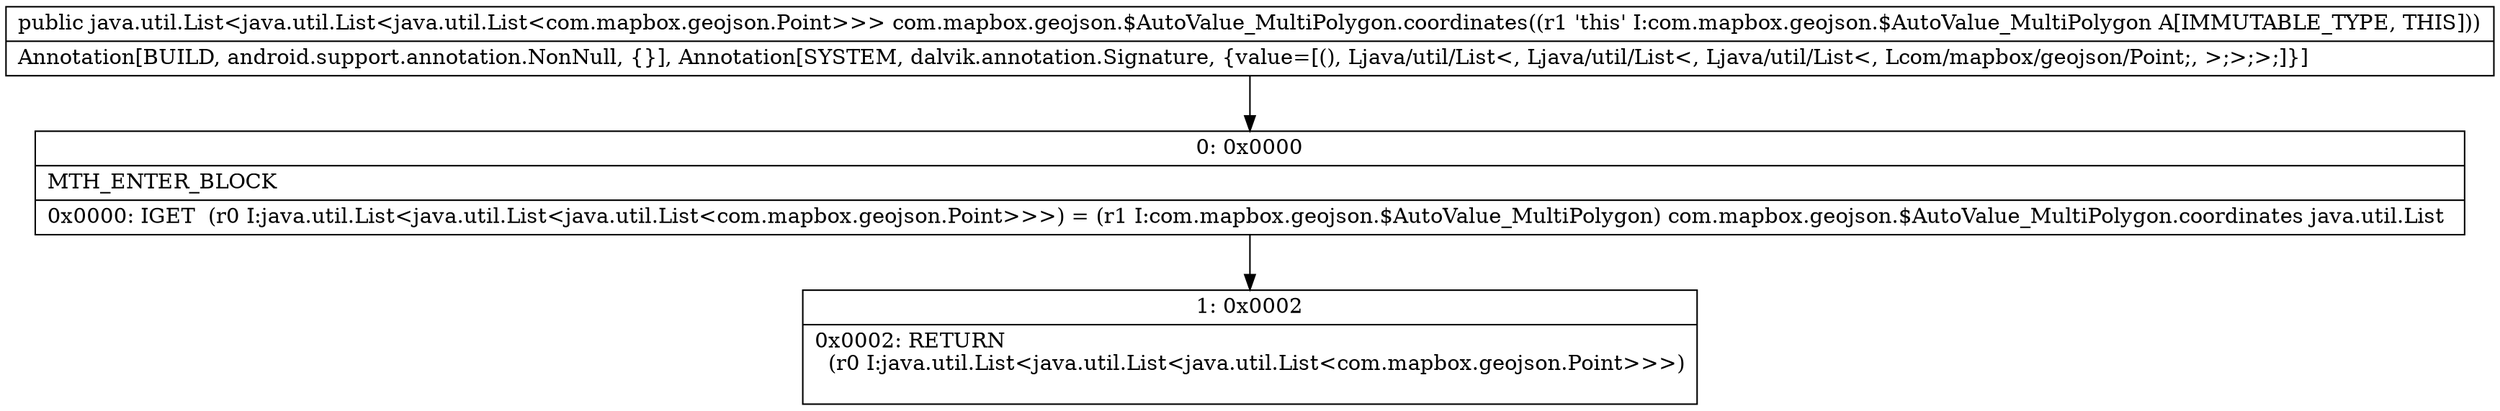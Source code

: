 digraph "CFG forcom.mapbox.geojson.$AutoValue_MultiPolygon.coordinates()Ljava\/util\/List;" {
Node_0 [shape=record,label="{0\:\ 0x0000|MTH_ENTER_BLOCK\l|0x0000: IGET  (r0 I:java.util.List\<java.util.List\<java.util.List\<com.mapbox.geojson.Point\>\>\>) = (r1 I:com.mapbox.geojson.$AutoValue_MultiPolygon) com.mapbox.geojson.$AutoValue_MultiPolygon.coordinates java.util.List \l}"];
Node_1 [shape=record,label="{1\:\ 0x0002|0x0002: RETURN  \l  (r0 I:java.util.List\<java.util.List\<java.util.List\<com.mapbox.geojson.Point\>\>\>)\l \l}"];
MethodNode[shape=record,label="{public java.util.List\<java.util.List\<java.util.List\<com.mapbox.geojson.Point\>\>\> com.mapbox.geojson.$AutoValue_MultiPolygon.coordinates((r1 'this' I:com.mapbox.geojson.$AutoValue_MultiPolygon A[IMMUTABLE_TYPE, THIS]))  | Annotation[BUILD, android.support.annotation.NonNull, \{\}], Annotation[SYSTEM, dalvik.annotation.Signature, \{value=[(), Ljava\/util\/List\<, Ljava\/util\/List\<, Ljava\/util\/List\<, Lcom\/mapbox\/geojson\/Point;, \>;\>;\>;]\}]\l}"];
MethodNode -> Node_0;
Node_0 -> Node_1;
}


